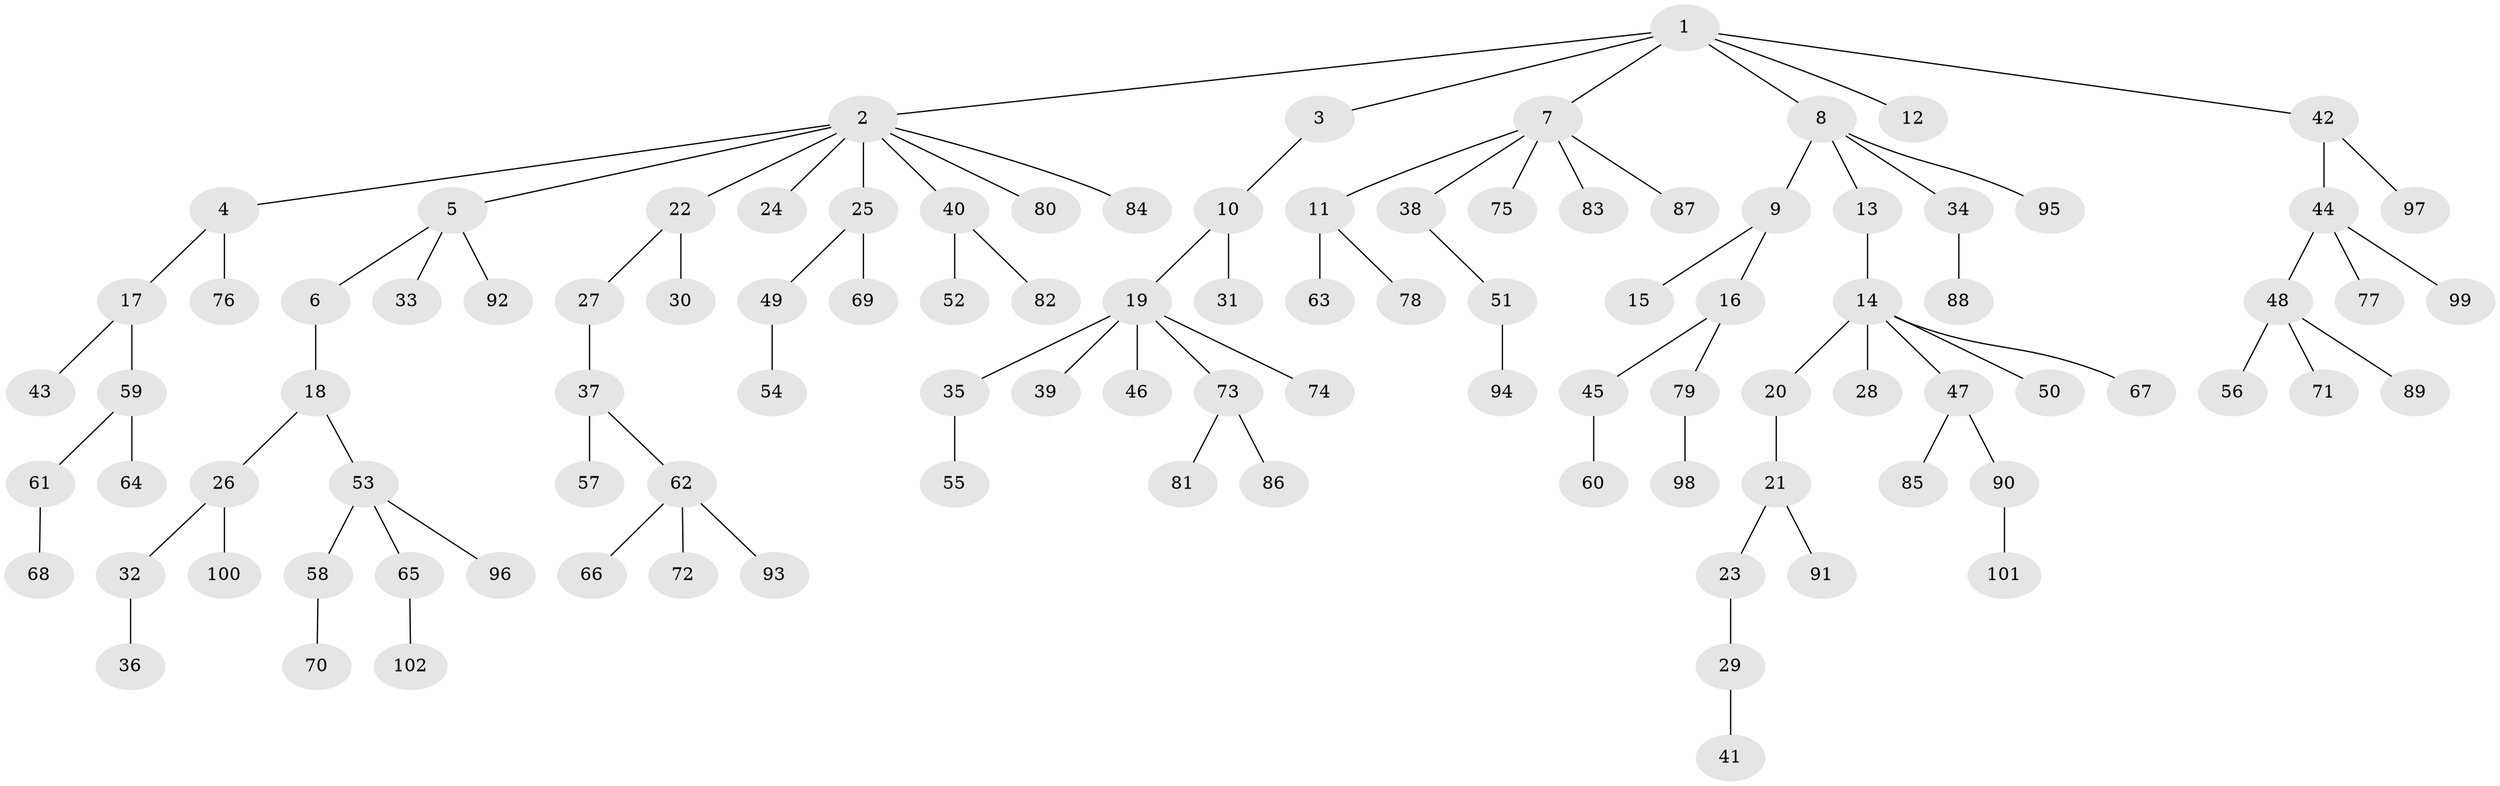 // coarse degree distribution, {5: 0.0547945205479452, 8: 0.0136986301369863, 2: 0.3150684931506849, 3: 0.1095890410958904, 4: 0.0410958904109589, 1: 0.4657534246575342}
// Generated by graph-tools (version 1.1) at 2025/51/03/04/25 22:51:41]
// undirected, 102 vertices, 101 edges
graph export_dot {
  node [color=gray90,style=filled];
  1;
  2;
  3;
  4;
  5;
  6;
  7;
  8;
  9;
  10;
  11;
  12;
  13;
  14;
  15;
  16;
  17;
  18;
  19;
  20;
  21;
  22;
  23;
  24;
  25;
  26;
  27;
  28;
  29;
  30;
  31;
  32;
  33;
  34;
  35;
  36;
  37;
  38;
  39;
  40;
  41;
  42;
  43;
  44;
  45;
  46;
  47;
  48;
  49;
  50;
  51;
  52;
  53;
  54;
  55;
  56;
  57;
  58;
  59;
  60;
  61;
  62;
  63;
  64;
  65;
  66;
  67;
  68;
  69;
  70;
  71;
  72;
  73;
  74;
  75;
  76;
  77;
  78;
  79;
  80;
  81;
  82;
  83;
  84;
  85;
  86;
  87;
  88;
  89;
  90;
  91;
  92;
  93;
  94;
  95;
  96;
  97;
  98;
  99;
  100;
  101;
  102;
  1 -- 2;
  1 -- 3;
  1 -- 7;
  1 -- 8;
  1 -- 12;
  1 -- 42;
  2 -- 4;
  2 -- 5;
  2 -- 22;
  2 -- 24;
  2 -- 25;
  2 -- 40;
  2 -- 80;
  2 -- 84;
  3 -- 10;
  4 -- 17;
  4 -- 76;
  5 -- 6;
  5 -- 33;
  5 -- 92;
  6 -- 18;
  7 -- 11;
  7 -- 38;
  7 -- 75;
  7 -- 83;
  7 -- 87;
  8 -- 9;
  8 -- 13;
  8 -- 34;
  8 -- 95;
  9 -- 15;
  9 -- 16;
  10 -- 19;
  10 -- 31;
  11 -- 63;
  11 -- 78;
  13 -- 14;
  14 -- 20;
  14 -- 28;
  14 -- 47;
  14 -- 50;
  14 -- 67;
  16 -- 45;
  16 -- 79;
  17 -- 43;
  17 -- 59;
  18 -- 26;
  18 -- 53;
  19 -- 35;
  19 -- 39;
  19 -- 46;
  19 -- 73;
  19 -- 74;
  20 -- 21;
  21 -- 23;
  21 -- 91;
  22 -- 27;
  22 -- 30;
  23 -- 29;
  25 -- 49;
  25 -- 69;
  26 -- 32;
  26 -- 100;
  27 -- 37;
  29 -- 41;
  32 -- 36;
  34 -- 88;
  35 -- 55;
  37 -- 57;
  37 -- 62;
  38 -- 51;
  40 -- 52;
  40 -- 82;
  42 -- 44;
  42 -- 97;
  44 -- 48;
  44 -- 77;
  44 -- 99;
  45 -- 60;
  47 -- 85;
  47 -- 90;
  48 -- 56;
  48 -- 71;
  48 -- 89;
  49 -- 54;
  51 -- 94;
  53 -- 58;
  53 -- 65;
  53 -- 96;
  58 -- 70;
  59 -- 61;
  59 -- 64;
  61 -- 68;
  62 -- 66;
  62 -- 72;
  62 -- 93;
  65 -- 102;
  73 -- 81;
  73 -- 86;
  79 -- 98;
  90 -- 101;
}
